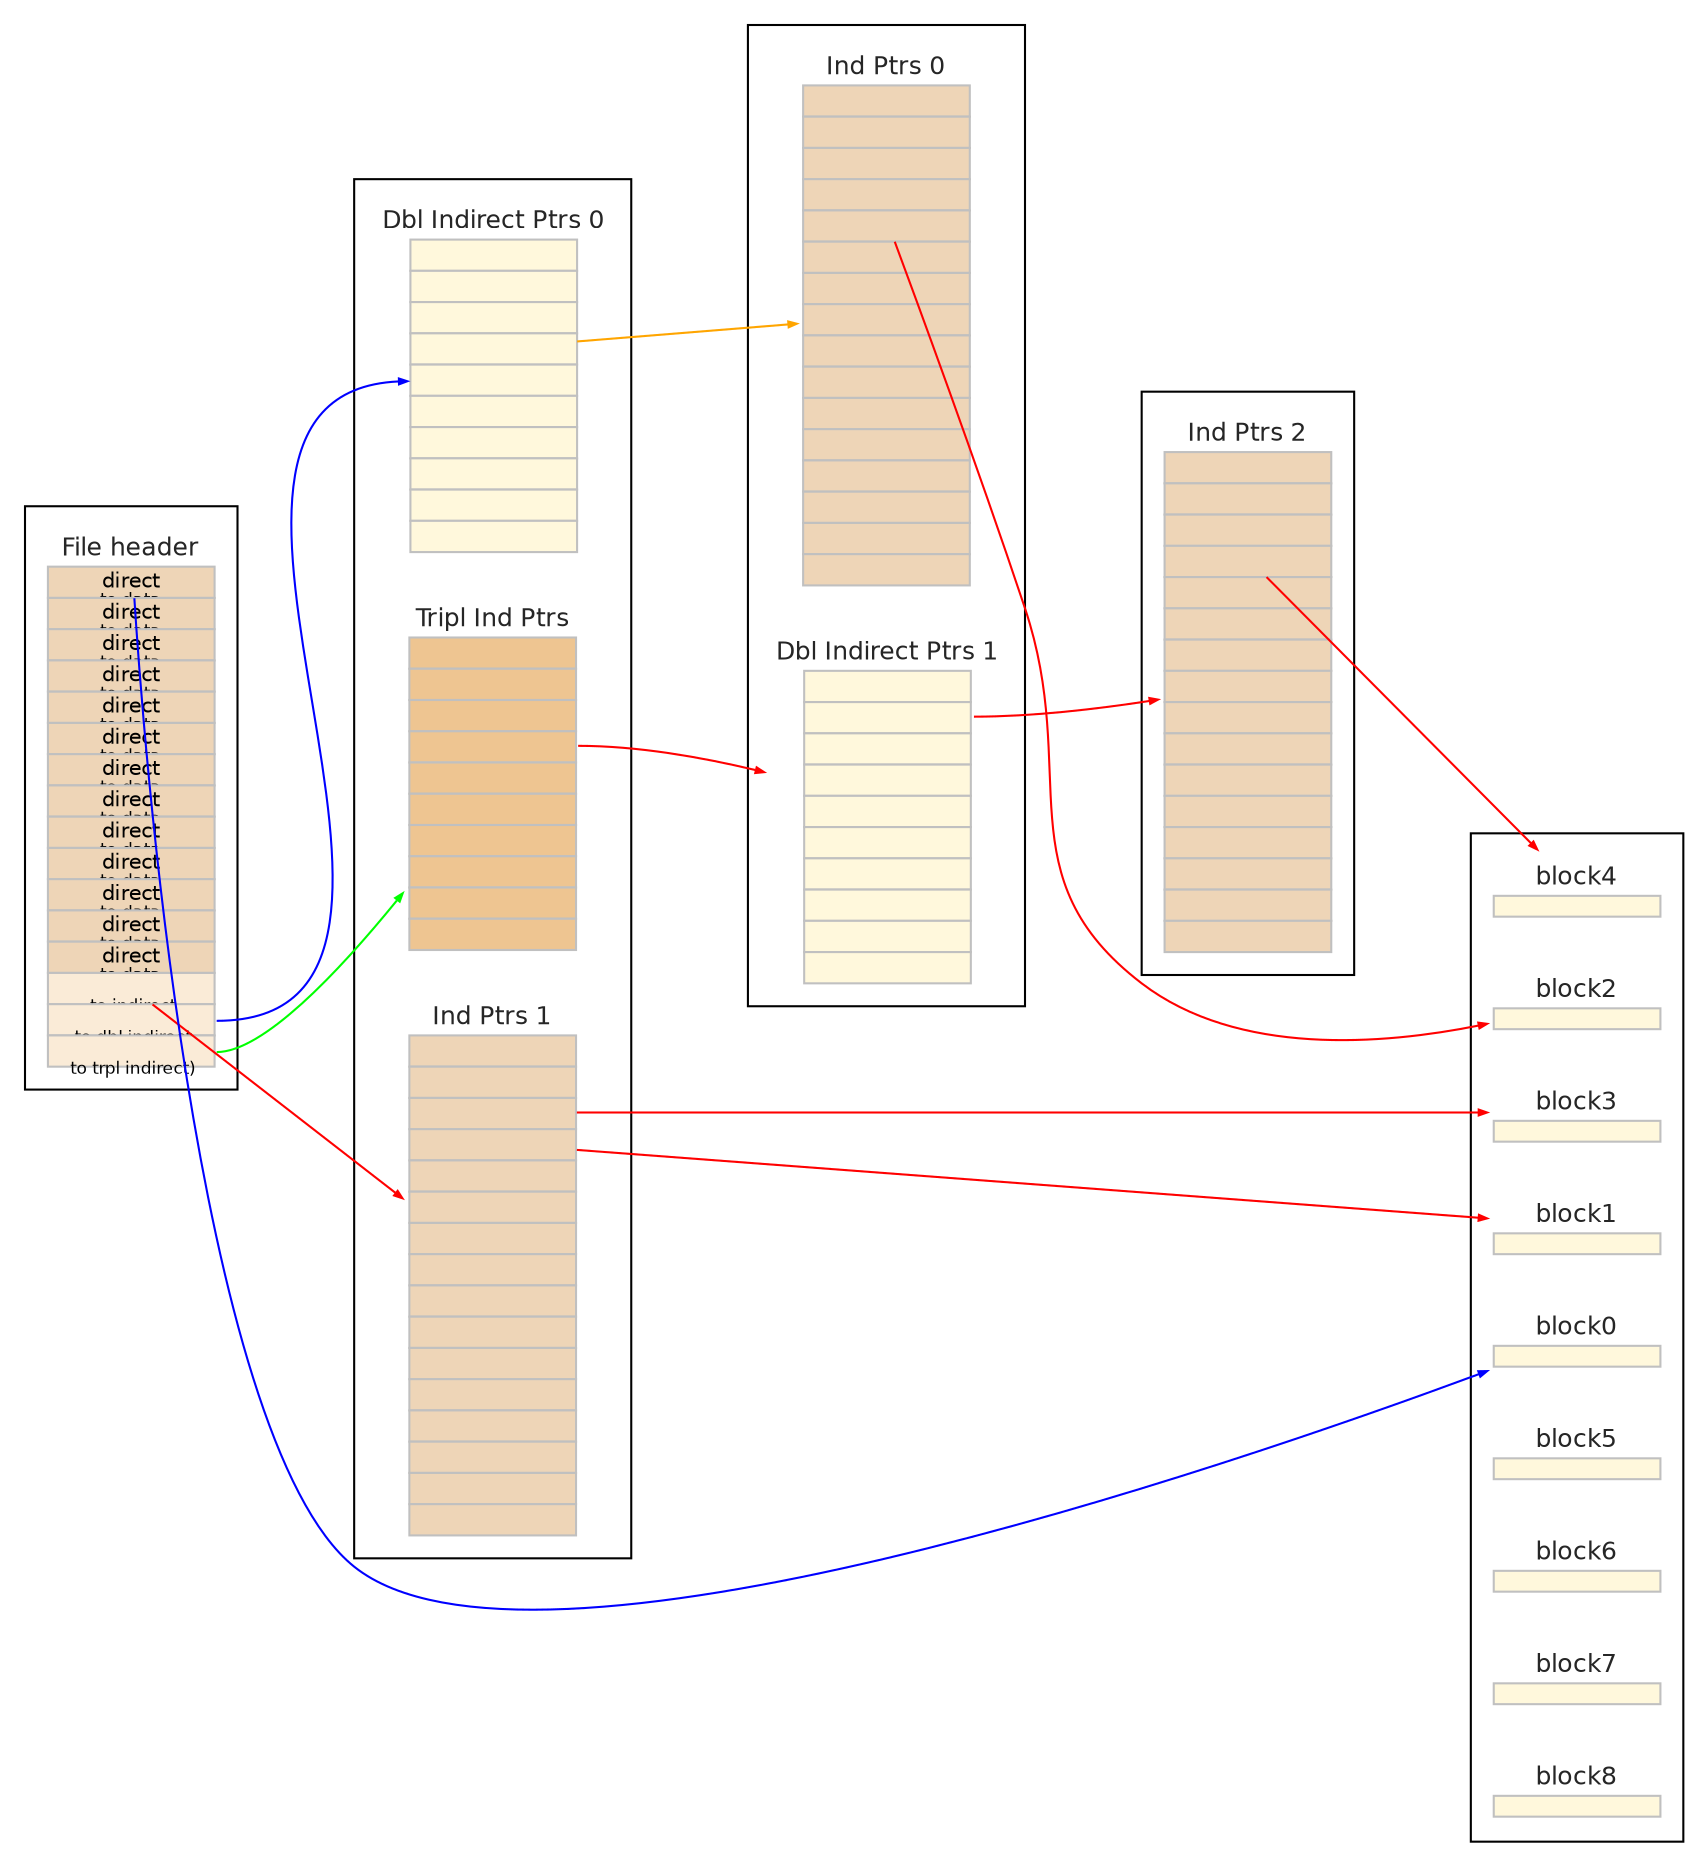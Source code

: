 digraph "memsim/diag/diagsample5" {
	graph [fontname=x rankdir=LR ranksep=1.0]
	node [fontname=Helvetica fontsize=8 margin="0.04 0.04" shape=none width=0.4]
	edge [arrowsize=0.4]
	top:14 -> dbox0:4 [color=blue]
	top:15 -> tbox0 [color=green]
	dbox1:1 -> ibox2 [color=red]
	tbox0:3 -> dbox1 [color=red]
	top:13:c -> ibox1 [color=red]
	ibox0:4:c -> tiny2 [color=red]
	ibox1:3:c -> tiny1 [color=red]
	ibox1:2:c -> tiny3 [color=red]
	ibox2:3:c -> tiny4 [color=red]
	top:0:c -> tiny0 [color=blue]
	dbox0:3:c -> ibox0 [color=orange]
	subgraph cluster_first {
		top [label=<<table border="0.1" cellborder="1" cellspacing="0"><TR><TD border="0.0" ><font face="helvetica" color="grey15" point-size="12">File header</font></TD></TR><tr><td align="text" color="grey" bgcolor="bisque2" height="15" fixedsize="true" width="80" port="0"><font point-size="10">direct</font><br></br><font point-size="8">to data</font></td></tr><tr><td align="text" color="grey" bgcolor="bisque2" height="15" fixedsize="true" width="80" port="1"><font point-size="10">direct</font><br></br><font point-size="8">to data</font></td></tr><tr><td align="text" color="grey" bgcolor="bisque2" height="15" fixedsize="true" width="80" port="2"><font point-size="10">direct</font><br></br><font point-size="8">to data</font></td></tr><tr><td align="text" color="grey" bgcolor="bisque2" height="15" fixedsize="true" width="80" port="3"><font point-size="10">direct</font><br></br><font point-size="8">to data</font></td></tr><tr><td align="text" color="grey" bgcolor="bisque2" height="15" fixedsize="true" width="80" port="4"><font point-size="10">direct</font><br></br><font point-size="8">to data</font></td></tr><tr><td align="text" color="grey" bgcolor="bisque2" height="15" fixedsize="true" width="80" port="5"><font point-size="10">direct</font><br></br><font point-size="8">to data</font></td></tr><tr><td align="text" color="grey" bgcolor="bisque2" height="15" fixedsize="true" width="80" port="6"><font point-size="10">direct</font><br></br><font point-size="8">to data</font></td></tr><tr><td align="text" color="grey" bgcolor="bisque2" height="15" fixedsize="true" width="80" port="7"><font point-size="10">direct</font><br></br><font point-size="8">to data</font></td></tr><tr><td align="text" color="grey" bgcolor="bisque2" height="15" fixedsize="true" width="80" port="8"><font point-size="10">direct</font><br></br><font point-size="8">to data</font></td></tr><tr><td align="text" color="grey" bgcolor="bisque2" height="15" fixedsize="true" width="80" port="9"><font point-size="10">direct</font><br></br><font point-size="8">to data</font></td></tr><tr><td align="text" color="grey" bgcolor="bisque2" height="15" fixedsize="true" width="80" port="10"><font point-size="10">direct</font><br></br><font point-size="8">to data</font></td></tr><tr><td align="text" color="grey" bgcolor="bisque2" height="15" fixedsize="true" width="80" port="11"><font point-size="10">direct</font><br></br><font point-size="8">to data</font></td></tr><tr><td align="text" color="grey" bgcolor="bisque2" height="15" fixedsize="true" width="80" port="12"><font point-size="10">direct</font><br></br><font point-size="8">to data</font></td></tr><tr><td align="text" color="grey" bgcolor="antiquewhite" height="15" fixedsize="true" width="80" port="13"><font point-size="10"> </font><br></br><font point-size="8"> to indirect</font></td></tr><tr><td align="text" color="grey" bgcolor="antiquewhite" height="15" fixedsize="true" width="80" port="14"><font point-size="10"> </font><br></br><font point-size="8"> to dbl indirect</font></td></tr><tr><td align="text" color="grey" bgcolor="antiquewhite" height="15" fixedsize="true" width="80" port="15"><font point-size="10"> </font><br></br><font point-size="8"> to trpl indirect)</font></td></tr></table>>]
		rank=sink
	}
	subgraph cluster_second {
		ibox1 [label=<<table border="0.1" cellborder="1" cellspacing="0"><TR><TD border="0.0" ><font face="helvetica" color="grey15" point-size="12">Ind Ptrs 1</font></TD></TR><tr><td align="text" color="grey" bgcolor="bisque2" height="15" fixedsize="true" width="80" port="0"><font point-size="10"> </font><br></br><font point-size="8"> </font></td></tr><tr><td align="text" color="grey" bgcolor="bisque2" height="15" fixedsize="true" width="80" port="1"><font point-size="10"> </font><br></br><font point-size="8"> </font></td></tr><tr><td align="text" color="grey" bgcolor="bisque2" height="15" fixedsize="true" width="80" port="2"><font point-size="10"> </font><br></br><font point-size="8"> </font></td></tr><tr><td align="text" color="grey" bgcolor="bisque2" height="15" fixedsize="true" width="80" port="3"><font point-size="10"> </font><br></br><font point-size="8"> </font></td></tr><tr><td align="text" color="grey" bgcolor="bisque2" height="15" fixedsize="true" width="80" port="4"><font point-size="10"> </font><br></br><font point-size="8"> </font></td></tr><tr><td align="text" color="grey" bgcolor="bisque2" height="15" fixedsize="true" width="80" port="5"><font point-size="10"> </font><br></br><font point-size="8"> </font></td></tr><tr><td align="text" color="grey" bgcolor="bisque2" height="15" fixedsize="true" width="80" port="6"><font point-size="10"> </font><br></br><font point-size="8"> </font></td></tr><tr><td align="text" color="grey" bgcolor="bisque2" height="15" fixedsize="true" width="80" port="7"><font point-size="10"> </font><br></br><font point-size="8"> </font></td></tr><tr><td align="text" color="grey" bgcolor="bisque2" height="15" fixedsize="true" width="80" port="8"><font point-size="10"> </font><br></br><font point-size="8"> </font></td></tr><tr><td align="text" color="grey" bgcolor="bisque2" height="15" fixedsize="true" width="80" port="9"><font point-size="10"> </font><br></br><font point-size="8"> </font></td></tr><tr><td align="text" color="grey" bgcolor="bisque2" height="15" fixedsize="true" width="80" port="10"><font point-size="10"> </font><br></br><font point-size="8"> </font></td></tr><tr><td align="text" color="grey" bgcolor="bisque2" height="15" fixedsize="true" width="80" port="11"><font point-size="10"> </font><br></br><font point-size="8"> </font></td></tr><tr><td align="text" color="grey" bgcolor="bisque2" height="15" fixedsize="true" width="80" port="12"><font point-size="10"> </font><br></br><font point-size="8"> </font></td></tr><tr><td align="text" color="grey" bgcolor="bisque2" height="15" fixedsize="true" width="80" port="13"><font point-size="10"> </font><br></br><font point-size="8"> </font></td></tr><tr><td align="text" color="grey" bgcolor="bisque2" height="15" fixedsize="true" width="80" port="14"><font point-size="10"> </font><br></br><font point-size="8"> </font></td></tr><tr><td align="text" color="grey" bgcolor="bisque2" height="15" fixedsize="true" width="80" port="15"><font point-size="10"> </font><br></br><font point-size="8"> </font></td></tr></table>>]
		dbox0 [label=<<table border="0.1" cellborder="1" cellspacing="0"><TR><TD border="0.0" ><font face="helvetica" color="grey15" point-size="12">Dbl Indirect Ptrs 0</font></TD></TR><tr><td align="text" color="grey" bgcolor="cornsilk" height="15" fixedsize="true" width="80" port="0"><font point-size="10"> </font><br></br><font point-size="8"> </font></td></tr><tr><td align="text" color="grey" bgcolor="cornsilk" height="15" fixedsize="true" width="80" port="1"><font point-size="10"> </font><br></br><font point-size="8"> </font></td></tr><tr><td align="text" color="grey" bgcolor="cornsilk" height="15" fixedsize="true" width="80" port="2"><font point-size="10"> </font><br></br><font point-size="8"> </font></td></tr><tr><td align="text" color="grey" bgcolor="cornsilk" height="15" fixedsize="true" width="80" port="3"><font point-size="10"> </font><br></br><font point-size="8"> </font></td></tr><tr><td align="text" color="grey" bgcolor="cornsilk" height="15" fixedsize="true" width="80" port="4"><font point-size="10"> </font><br></br><font point-size="8"> </font></td></tr><tr><td align="text" color="grey" bgcolor="cornsilk" height="15" fixedsize="true" width="80" port="5"><font point-size="10"> </font><br></br><font point-size="8"> </font></td></tr><tr><td align="text" color="grey" bgcolor="cornsilk" height="15" fixedsize="true" width="80" port="6"><font point-size="10"> </font><br></br><font point-size="8"> </font></td></tr><tr><td align="text" color="grey" bgcolor="cornsilk" height="15" fixedsize="true" width="80" port="7"><font point-size="10"> </font><br></br><font point-size="8"> </font></td></tr><tr><td align="text" color="grey" bgcolor="cornsilk" height="15" fixedsize="true" width="80" port="8"><font point-size="10"> </font><br></br><font point-size="8"> </font></td></tr><tr><td align="text" color="grey" bgcolor="cornsilk" height="15" fixedsize="true" width="80" port="9"><font point-size="10"> </font><br></br><font point-size="8"> </font></td></tr></table>>]
		tbox0 [label=<<table border="0.1" cellborder="1" cellspacing="0"><TR><TD border="0.0" ><font face="helvetica" color="grey15" point-size="12">Tripl Ind Ptrs</font></TD></TR><tr><td align="text" color="grey" bgcolor="burlywood2" height="15" fixedsize="true" width="80" port="0"><font point-size="10"> </font><br></br><font point-size="8"> </font></td></tr><tr><td align="text" color="grey" bgcolor="burlywood2" height="15" fixedsize="true" width="80" port="1"><font point-size="10"> </font><br></br><font point-size="8"> </font></td></tr><tr><td align="text" color="grey" bgcolor="burlywood2" height="15" fixedsize="true" width="80" port="2"><font point-size="10"> </font><br></br><font point-size="8"> </font></td></tr><tr><td align="text" color="grey" bgcolor="burlywood2" height="15" fixedsize="true" width="80" port="3"><font point-size="10"> </font><br></br><font point-size="8"> </font></td></tr><tr><td align="text" color="grey" bgcolor="burlywood2" height="15" fixedsize="true" width="80" port="4"><font point-size="10"> </font><br></br><font point-size="8"> </font></td></tr><tr><td align="text" color="grey" bgcolor="burlywood2" height="15" fixedsize="true" width="80" port="5"><font point-size="10"> </font><br></br><font point-size="8"> </font></td></tr><tr><td align="text" color="grey" bgcolor="burlywood2" height="15" fixedsize="true" width="80" port="6"><font point-size="10"> </font><br></br><font point-size="8"> </font></td></tr><tr><td align="text" color="grey" bgcolor="burlywood2" height="15" fixedsize="true" width="80" port="7"><font point-size="10"> </font><br></br><font point-size="8"> </font></td></tr><tr><td align="text" color="grey" bgcolor="burlywood2" height="15" fixedsize="true" width="80" port="8"><font point-size="10"> </font><br></br><font point-size="8"> </font></td></tr><tr><td align="text" color="grey" bgcolor="burlywood2" height="15" fixedsize="true" width="80" port="9"><font point-size="10"> </font><br></br><font point-size="8"> </font></td></tr></table>>]
		rank=same
	}
	subgraph cluster_third {
		ibox0 [label=<<table border="0.1" cellborder="1" cellspacing="0"><TR><TD border="0.0" ><font face="helvetica" color="grey15" point-size="12">Ind Ptrs 0</font></TD></TR><tr><td align="text" color="grey" bgcolor="bisque2" height="15" fixedsize="true" width="80" port="0"><font point-size="10"> </font><br></br><font point-size="8"> </font></td></tr><tr><td align="text" color="grey" bgcolor="bisque2" height="15" fixedsize="true" width="80" port="1"><font point-size="10"> </font><br></br><font point-size="8"> </font></td></tr><tr><td align="text" color="grey" bgcolor="bisque2" height="15" fixedsize="true" width="80" port="2"><font point-size="10"> </font><br></br><font point-size="8"> </font></td></tr><tr><td align="text" color="grey" bgcolor="bisque2" height="15" fixedsize="true" width="80" port="3"><font point-size="10"> </font><br></br><font point-size="8"> </font></td></tr><tr><td align="text" color="grey" bgcolor="bisque2" height="15" fixedsize="true" width="80" port="4"><font point-size="10"> </font><br></br><font point-size="8"> </font></td></tr><tr><td align="text" color="grey" bgcolor="bisque2" height="15" fixedsize="true" width="80" port="5"><font point-size="10"> </font><br></br><font point-size="8"> </font></td></tr><tr><td align="text" color="grey" bgcolor="bisque2" height="15" fixedsize="true" width="80" port="6"><font point-size="10"> </font><br></br><font point-size="8"> </font></td></tr><tr><td align="text" color="grey" bgcolor="bisque2" height="15" fixedsize="true" width="80" port="7"><font point-size="10"> </font><br></br><font point-size="8"> </font></td></tr><tr><td align="text" color="grey" bgcolor="bisque2" height="15" fixedsize="true" width="80" port="8"><font point-size="10"> </font><br></br><font point-size="8"> </font></td></tr><tr><td align="text" color="grey" bgcolor="bisque2" height="15" fixedsize="true" width="80" port="9"><font point-size="10"> </font><br></br><font point-size="8"> </font></td></tr><tr><td align="text" color="grey" bgcolor="bisque2" height="15" fixedsize="true" width="80" port="10"><font point-size="10"> </font><br></br><font point-size="8"> </font></td></tr><tr><td align="text" color="grey" bgcolor="bisque2" height="15" fixedsize="true" width="80" port="11"><font point-size="10"> </font><br></br><font point-size="8"> </font></td></tr><tr><td align="text" color="grey" bgcolor="bisque2" height="15" fixedsize="true" width="80" port="12"><font point-size="10"> </font><br></br><font point-size="8"> </font></td></tr><tr><td align="text" color="grey" bgcolor="bisque2" height="15" fixedsize="true" width="80" port="13"><font point-size="10"> </font><br></br><font point-size="8"> </font></td></tr><tr><td align="text" color="grey" bgcolor="bisque2" height="15" fixedsize="true" width="80" port="14"><font point-size="10"> </font><br></br><font point-size="8"> </font></td></tr><tr><td align="text" color="grey" bgcolor="bisque2" height="15" fixedsize="true" width="80" port="15"><font point-size="10"> </font><br></br><font point-size="8"> </font></td></tr></table>>]
		dbox1 [label=<<table border="0.1" cellborder="1" cellspacing="0"><TR><TD border="0.0" ><font face="helvetica" color="grey15" point-size="12">Dbl Indirect Ptrs 1</font></TD></TR><tr><td align="text" color="grey" bgcolor="cornsilk" height="15" fixedsize="true" width="80" port="0"><font point-size="10"> </font><br></br><font point-size="8"> </font></td></tr><tr><td align="text" color="grey" bgcolor="cornsilk" height="15" fixedsize="true" width="80" port="1"><font point-size="10"> </font><br></br><font point-size="8"> </font></td></tr><tr><td align="text" color="grey" bgcolor="cornsilk" height="15" fixedsize="true" width="80" port="2"><font point-size="10"> </font><br></br><font point-size="8"> </font></td></tr><tr><td align="text" color="grey" bgcolor="cornsilk" height="15" fixedsize="true" width="80" port="3"><font point-size="10"> </font><br></br><font point-size="8"> </font></td></tr><tr><td align="text" color="grey" bgcolor="cornsilk" height="15" fixedsize="true" width="80" port="4"><font point-size="10"> </font><br></br><font point-size="8"> </font></td></tr><tr><td align="text" color="grey" bgcolor="cornsilk" height="15" fixedsize="true" width="80" port="5"><font point-size="10"> </font><br></br><font point-size="8"> </font></td></tr><tr><td align="text" color="grey" bgcolor="cornsilk" height="15" fixedsize="true" width="80" port="6"><font point-size="10"> </font><br></br><font point-size="8"> </font></td></tr><tr><td align="text" color="grey" bgcolor="cornsilk" height="15" fixedsize="true" width="80" port="7"><font point-size="10"> </font><br></br><font point-size="8"> </font></td></tr><tr><td align="text" color="grey" bgcolor="cornsilk" height="15" fixedsize="true" width="80" port="8"><font point-size="10"> </font><br></br><font point-size="8"> </font></td></tr><tr><td align="text" color="grey" bgcolor="cornsilk" height="15" fixedsize="true" width="80" port="9"><font point-size="10"> </font><br></br><font point-size="8"> </font></td></tr></table>>]
		rank=same
	}
	subgraph cluster_fourth {
		ibox2 [label=<<table border="0.1" cellborder="1" cellspacing="0"><TR><TD border="0.0" ><font face="helvetica" color="grey15" point-size="12">Ind Ptrs 2</font></TD></TR><tr><td align="text" color="grey" bgcolor="bisque2" height="15" fixedsize="true" width="80" port="0"><font point-size="10"> </font><br></br><font point-size="8"> </font></td></tr><tr><td align="text" color="grey" bgcolor="bisque2" height="15" fixedsize="true" width="80" port="1"><font point-size="10"> </font><br></br><font point-size="8"> </font></td></tr><tr><td align="text" color="grey" bgcolor="bisque2" height="15" fixedsize="true" width="80" port="2"><font point-size="10"> </font><br></br><font point-size="8"> </font></td></tr><tr><td align="text" color="grey" bgcolor="bisque2" height="15" fixedsize="true" width="80" port="3"><font point-size="10"> </font><br></br><font point-size="8"> </font></td></tr><tr><td align="text" color="grey" bgcolor="bisque2" height="15" fixedsize="true" width="80" port="4"><font point-size="10"> </font><br></br><font point-size="8"> </font></td></tr><tr><td align="text" color="grey" bgcolor="bisque2" height="15" fixedsize="true" width="80" port="5"><font point-size="10"> </font><br></br><font point-size="8"> </font></td></tr><tr><td align="text" color="grey" bgcolor="bisque2" height="15" fixedsize="true" width="80" port="6"><font point-size="10"> </font><br></br><font point-size="8"> </font></td></tr><tr><td align="text" color="grey" bgcolor="bisque2" height="15" fixedsize="true" width="80" port="7"><font point-size="10"> </font><br></br><font point-size="8"> </font></td></tr><tr><td align="text" color="grey" bgcolor="bisque2" height="15" fixedsize="true" width="80" port="8"><font point-size="10"> </font><br></br><font point-size="8"> </font></td></tr><tr><td align="text" color="grey" bgcolor="bisque2" height="15" fixedsize="true" width="80" port="9"><font point-size="10"> </font><br></br><font point-size="8"> </font></td></tr><tr><td align="text" color="grey" bgcolor="bisque2" height="15" fixedsize="true" width="80" port="10"><font point-size="10"> </font><br></br><font point-size="8"> </font></td></tr><tr><td align="text" color="grey" bgcolor="bisque2" height="15" fixedsize="true" width="80" port="11"><font point-size="10"> </font><br></br><font point-size="8"> </font></td></tr><tr><td align="text" color="grey" bgcolor="bisque2" height="15" fixedsize="true" width="80" port="12"><font point-size="10"> </font><br></br><font point-size="8"> </font></td></tr><tr><td align="text" color="grey" bgcolor="bisque2" height="15" fixedsize="true" width="80" port="13"><font point-size="10"> </font><br></br><font point-size="8"> </font></td></tr><tr><td align="text" color="grey" bgcolor="bisque2" height="15" fixedsize="true" width="80" port="14"><font point-size="10"> </font><br></br><font point-size="8"> </font></td></tr><tr><td align="text" color="grey" bgcolor="bisque2" height="15" fixedsize="true" width="80" port="15"><font point-size="10"> </font><br></br><font point-size="8"> </font></td></tr></table>>]
		rank=same
	}
	subgraph cluster_fifth {
		tiny0 [label=<<table border="0.1" cellborder="1" cellspacing="0"><TR><TD border="0.0" ><font face="helvetica" color="grey15" point-size="12">block0</font></TD></TR><tr><td align="text" color="grey" bgcolor="cornsilk" height="10" fixedsize="true" width="80" port="only"><font point-size="10"> </font><br></br><font point-size="8"> </font></td></tr></table>>]
		tiny1 [label=<<table border="0.1" cellborder="1" cellspacing="0"><TR><TD border="0.0" ><font face="helvetica" color="grey15" point-size="12">block1</font></TD></TR><tr><td align="text" color="grey" bgcolor="cornsilk" height="10" fixedsize="true" width="80" port="only"><font point-size="10"> </font><br></br><font point-size="8"> </font></td></tr></table>>]
		tiny2 [label=<<table border="0.1" cellborder="1" cellspacing="0"><TR><TD border="0.0" ><font face="helvetica" color="grey15" point-size="12">block2</font></TD></TR><tr><td align="text" color="grey" bgcolor="cornsilk" height="10" fixedsize="true" width="80" port="only"><font point-size="10"> </font><br></br><font point-size="8"> </font></td></tr></table>>]
		tiny3 [label=<<table border="0.1" cellborder="1" cellspacing="0"><TR><TD border="0.0" ><font face="helvetica" color="grey15" point-size="12">block3</font></TD></TR><tr><td align="text" color="grey" bgcolor="cornsilk" height="10" fixedsize="true" width="80" port="only"><font point-size="10"> </font><br></br><font point-size="8"> </font></td></tr></table>>]
		tiny4 [label=<<table border="0.1" cellborder="1" cellspacing="0"><TR><TD border="0.0" ><font face="helvetica" color="grey15" point-size="12">block4</font></TD></TR><tr><td align="text" color="grey" bgcolor="cornsilk" height="10" fixedsize="true" width="80" port="only"><font point-size="10"> </font><br></br><font point-size="8"> </font></td></tr></table>>]
		tiny5 [label=<<table border="0.1" cellborder="1" cellspacing="0"><TR><TD border="0.0" ><font face="helvetica" color="grey15" point-size="12">block5</font></TD></TR><tr><td align="text" color="grey" bgcolor="cornsilk" height="10" fixedsize="true" width="80" port="only"><font point-size="10"> </font><br></br><font point-size="8"> </font></td></tr></table>>]
		tiny6 [label=<<table border="0.1" cellborder="1" cellspacing="0"><TR><TD border="0.0" ><font face="helvetica" color="grey15" point-size="12">block6</font></TD></TR><tr><td align="text" color="grey" bgcolor="cornsilk" height="10" fixedsize="true" width="80" port="only"><font point-size="10"> </font><br></br><font point-size="8"> </font></td></tr></table>>]
		tiny7 [label=<<table border="0.1" cellborder="1" cellspacing="0"><TR><TD border="0.0" ><font face="helvetica" color="grey15" point-size="12">block7</font></TD></TR><tr><td align="text" color="grey" bgcolor="cornsilk" height="10" fixedsize="true" width="80" port="only"><font point-size="10"> </font><br></br><font point-size="8"> </font></td></tr></table>>]
		tiny8 [label=<<table border="0.1" cellborder="1" cellspacing="0"><TR><TD border="0.0" ><font face="helvetica" color="grey15" point-size="12">block8</font></TD></TR><tr><td align="text" color="grey" bgcolor="cornsilk" height="10" fixedsize="true" width="80" port="only"><font point-size="10"> </font><br></br><font point-size="8"> </font></td></tr></table>>]
		rank=source
	}
}
